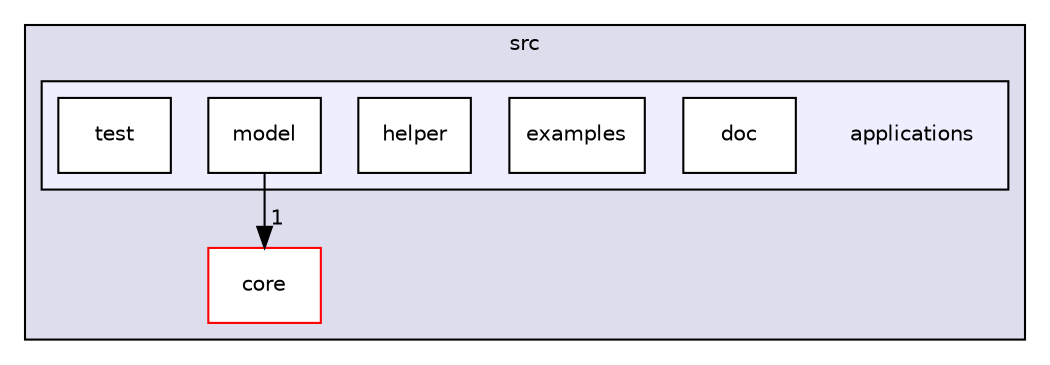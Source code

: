digraph "src/applications" {
  compound=true
  node [ fontsize="10", fontname="Helvetica"];
  edge [ labelfontsize="10", labelfontname="Helvetica"];
  subgraph clusterdir_68267d1309a1af8e8297ef4c3efbcdba {
    graph [ bgcolor="#ddddee", pencolor="black", label="src" fontname="Helvetica", fontsize="10", URL="dir_68267d1309a1af8e8297ef4c3efbcdba.html"]
  dir_aebb8dcc11953d78e620bbef0b9e2183 [shape=box label="core" fillcolor="white" style="filled" color="red" URL="dir_aebb8dcc11953d78e620bbef0b9e2183.html"];
  subgraph clusterdir_5300cae3a1557603f8e561b18f8f3907 {
    graph [ bgcolor="#eeeeff", pencolor="black", label="" URL="dir_5300cae3a1557603f8e561b18f8f3907.html"];
    dir_5300cae3a1557603f8e561b18f8f3907 [shape=plaintext label="applications"];
  dir_2616d95e0cad6fb0fb8e26c291b87d0f [shape=box label="doc" fillcolor="white" style="filled" URL="dir_2616d95e0cad6fb0fb8e26c291b87d0f.html"];
  dir_b4c1608c92c853333c58d2fb90ebb7cd [shape=box label="examples" fillcolor="white" style="filled" URL="dir_b4c1608c92c853333c58d2fb90ebb7cd.html"];
  dir_b04902f0eb5ad190eb75b0d69bf7bef1 [shape=box label="helper" fillcolor="white" style="filled" URL="dir_b04902f0eb5ad190eb75b0d69bf7bef1.html"];
  dir_e50edf5569000a12ca399c03b27797e6 [shape=box label="model" fillcolor="white" style="filled" URL="dir_e50edf5569000a12ca399c03b27797e6.html"];
  dir_1fd220f2b76875d4a144e8515cdb68cd [shape=box label="test" fillcolor="white" style="filled" URL="dir_1fd220f2b76875d4a144e8515cdb68cd.html"];
  }
  }
  dir_e50edf5569000a12ca399c03b27797e6->dir_aebb8dcc11953d78e620bbef0b9e2183 [headlabel="1", labeldistance=1.5 headhref="dir_000109_000028.html"];
}
